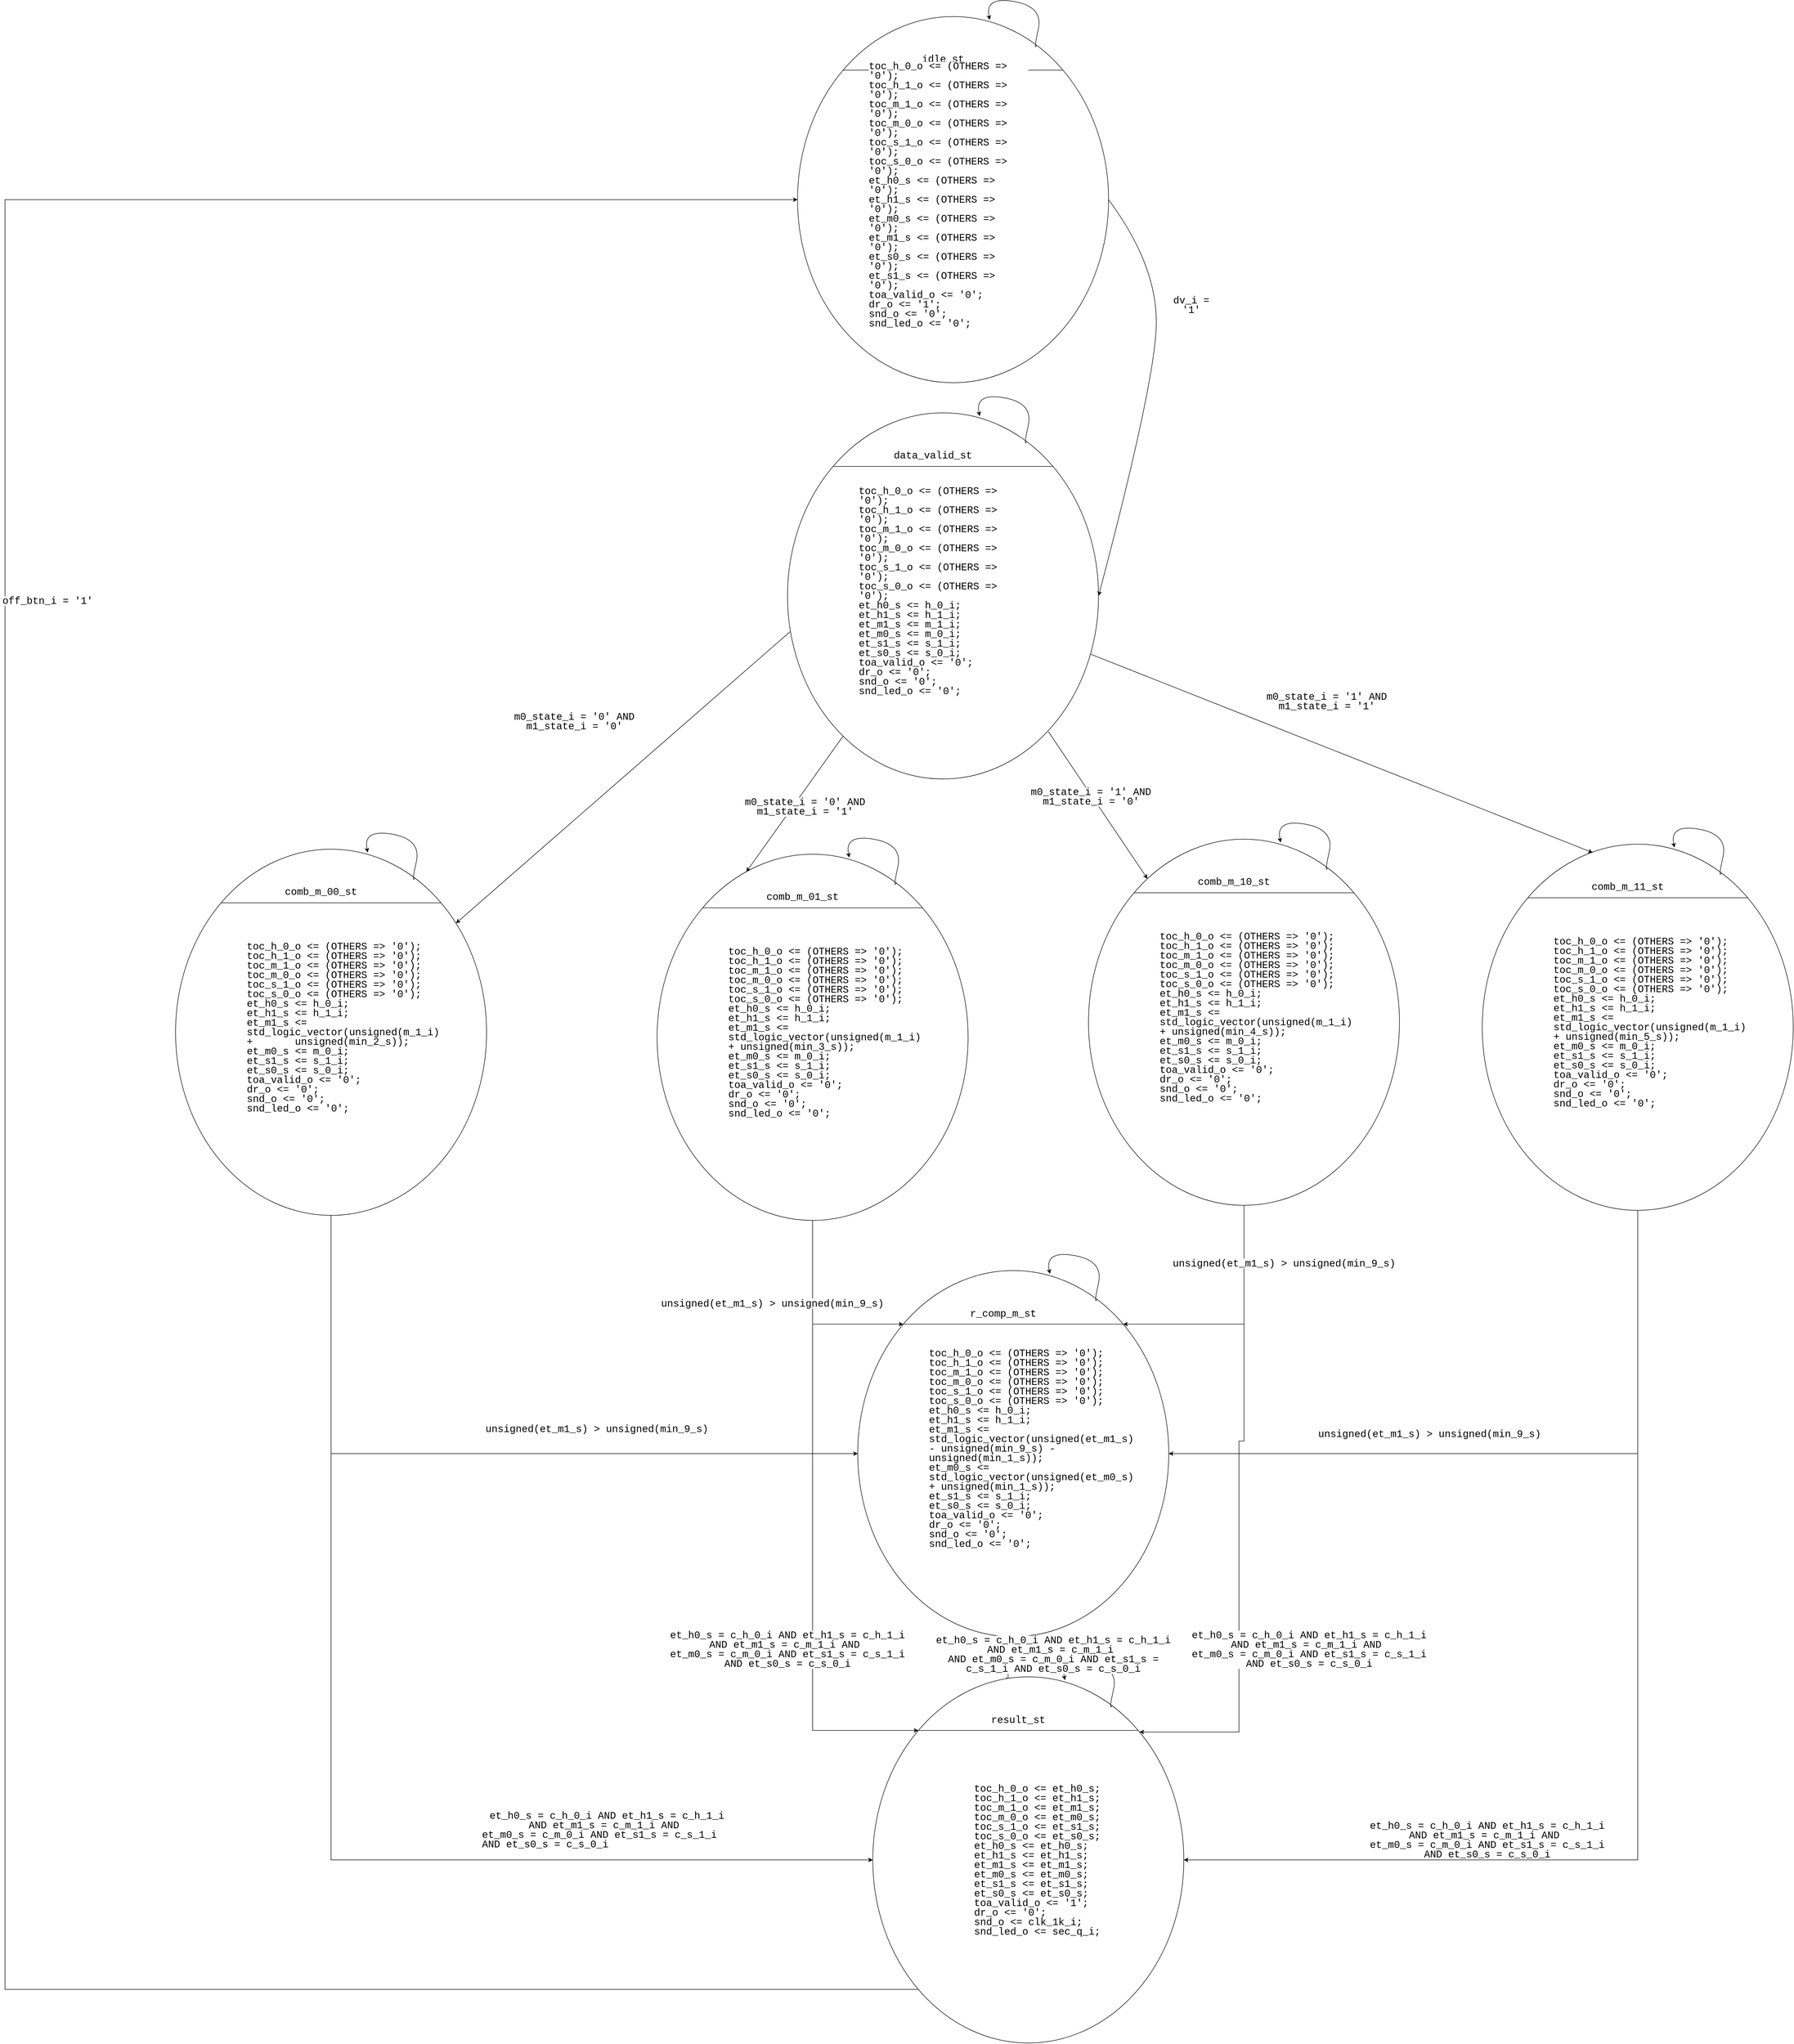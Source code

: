 <mxfile version="16.4.11" type="device"><diagram id="OxE7tNOmxaZu_8fVBJ4s" name="Page-1"><mxGraphModel dx="5788" dy="2035" grid="1" gridSize="10" guides="1" tooltips="1" connect="1" arrows="1" fold="1" page="1" pageScale="1" pageWidth="850" pageHeight="1100" math="0" shadow="0"><root><mxCell id="0"/><mxCell id="1" parent="0"/><mxCell id="ggDyamYlr2YiiVWFMGBj-1" value="" style="ellipse;whiteSpace=wrap;html=1;fontSize=20;" vertex="1" parent="1"><mxGeometry x="140" y="90" width="620" height="730" as="geometry"/></mxCell><mxCell id="ggDyamYlr2YiiVWFMGBj-2" value="" style="endArrow=none;html=1;rounded=0;entryX=1;entryY=0;entryDx=0;entryDy=0;exitX=0;exitY=0;exitDx=0;exitDy=0;fontSize=20;" edge="1" parent="1" source="ggDyamYlr2YiiVWFMGBj-1" target="ggDyamYlr2YiiVWFMGBj-1"><mxGeometry width="50" height="50" relative="1" as="geometry"><mxPoint x="370" y="170" as="sourcePoint"/><mxPoint x="230" y="160" as="targetPoint"/></mxGeometry></mxCell><mxCell id="ggDyamYlr2YiiVWFMGBj-3" value="&lt;div style=&quot;font-family: consolas, &amp;quot;courier new&amp;quot;, monospace; line-height: 19px; font-size: 20px;&quot;&gt;&lt;font style=&quot;font-size: 20px;&quot;&gt;idle_st&lt;/font&gt;&lt;/div&gt;" style="text;html=1;strokeColor=none;fillColor=none;align=center;verticalAlign=middle;whiteSpace=wrap;rounded=0;labelBackgroundColor=#FFFFFF;fontColor=#000000;fontSize=20;" vertex="1" parent="1"><mxGeometry x="400" y="160" width="60" height="30" as="geometry"/></mxCell><mxCell id="ggDyamYlr2YiiVWFMGBj-4" value="" style="curved=1;endArrow=classic;html=1;rounded=0;entryX=0.618;entryY=0.009;entryDx=0;entryDy=0;entryPerimeter=0;fontSize=20;" edge="1" parent="1" source="ggDyamYlr2YiiVWFMGBj-1" target="ggDyamYlr2YiiVWFMGBj-1"><mxGeometry width="50" height="50" relative="1" as="geometry"><mxPoint x="330" y="120" as="sourcePoint"/><mxPoint x="330" y="70" as="targetPoint"/><Array as="points"><mxPoint x="610" y="160"/><mxPoint x="630" y="70"/><mxPoint x="513" y="50"/></Array></mxGeometry></mxCell><mxCell id="ggDyamYlr2YiiVWFMGBj-6" value="&lt;div style=&quot;font-family: consolas, &amp;quot;courier new&amp;quot;, monospace; line-height: 19px; font-size: 20px;&quot;&gt;&lt;div style=&quot;line-height: 19px; font-size: 20px;&quot;&gt;toc_h_0_o &amp;lt;= (OTHERS =&amp;gt; '0');&lt;/div&gt;&lt;div style=&quot;line-height: 19px; font-size: 20px;&quot;&gt;toc_h_1_o &amp;lt;= (OTHERS =&amp;gt; '0');&lt;/div&gt;&lt;div style=&quot;line-height: 19px; font-size: 20px;&quot;&gt;toc_m_1_o &amp;lt;= (OTHERS =&amp;gt; '0');&lt;/div&gt;&lt;div style=&quot;line-height: 19px; font-size: 20px;&quot;&gt;toc_m_0_o &amp;lt;= (OTHERS =&amp;gt; '0');&lt;/div&gt;&lt;div style=&quot;line-height: 19px; font-size: 20px;&quot;&gt;toc_s_1_o &amp;lt;= (OTHERS =&amp;gt; '0');&lt;/div&gt;&lt;div style=&quot;line-height: 19px; font-size: 20px;&quot;&gt;toc_s_0_o &amp;lt;= (OTHERS =&amp;gt; '0');&lt;/div&gt;&lt;div style=&quot;line-height: 19px; font-size: 20px;&quot;&gt;et_h0_s &amp;lt;= (OTHERS =&amp;gt; '0');&lt;/div&gt;&lt;div style=&quot;line-height: 19px; font-size: 20px;&quot;&gt;et_h1_s &amp;lt;= (OTHERS =&amp;gt; '0');&lt;/div&gt;&lt;div style=&quot;line-height: 19px; font-size: 20px;&quot;&gt;et_m0_s &amp;lt;= (OTHERS =&amp;gt; '0');&lt;/div&gt;&lt;div style=&quot;line-height: 19px; font-size: 20px;&quot;&gt;et_m1_s &amp;lt;= (OTHERS =&amp;gt; '0');&lt;/div&gt;&lt;div style=&quot;line-height: 19px; font-size: 20px;&quot;&gt;et_s0_s &amp;lt;= (OTHERS =&amp;gt; '0');&lt;/div&gt;&lt;div style=&quot;line-height: 19px; font-size: 20px;&quot;&gt;et_s1_s &amp;lt;= (OTHERS =&amp;gt; '0');&lt;/div&gt;&lt;div style=&quot;line-height: 19px; font-size: 20px;&quot;&gt;toa_valid_o &amp;lt;= '0';&lt;/div&gt;&lt;div style=&quot;line-height: 19px; font-size: 20px;&quot;&gt;dr_o &amp;lt;= '1';&lt;/div&gt;&lt;div style=&quot;line-height: 19px; font-size: 20px;&quot;&gt;snd_o &amp;lt;= '0';&lt;/div&gt;&lt;div style=&quot;line-height: 19px; font-size: 20px;&quot;&gt;snd_led_o &amp;lt;= '0';&lt;/div&gt;&lt;/div&gt;" style="text;html=1;strokeColor=none;fillColor=none;align=left;verticalAlign=middle;whiteSpace=wrap;rounded=0;labelBackgroundColor=#FFFFFF;fontColor=#000000;fontSize=20;" vertex="1" parent="1"><mxGeometry x="280" y="220" width="320" height="450" as="geometry"/></mxCell><mxCell id="ggDyamYlr2YiiVWFMGBj-7" value="" style="ellipse;whiteSpace=wrap;html=1;fontSize=20;" vertex="1" parent="1"><mxGeometry x="120" y="880" width="620" height="730" as="geometry"/></mxCell><mxCell id="ggDyamYlr2YiiVWFMGBj-8" value="" style="endArrow=none;html=1;rounded=0;entryX=1;entryY=0;entryDx=0;entryDy=0;exitX=0;exitY=0;exitDx=0;exitDy=0;fontSize=20;" edge="1" parent="1" source="ggDyamYlr2YiiVWFMGBj-7" target="ggDyamYlr2YiiVWFMGBj-7"><mxGeometry width="50" height="50" relative="1" as="geometry"><mxPoint x="350" y="960" as="sourcePoint"/><mxPoint x="210" y="950" as="targetPoint"/></mxGeometry></mxCell><mxCell id="ggDyamYlr2YiiVWFMGBj-9" value="&lt;div style=&quot;font-family: consolas, &amp;quot;courier new&amp;quot;, monospace; line-height: 19px; font-size: 20px;&quot;&gt;&lt;font style=&quot;font-size: 20px;&quot;&gt;data_valid_st&lt;/font&gt;&lt;/div&gt;" style="text;html=1;strokeColor=none;fillColor=none;align=center;verticalAlign=middle;whiteSpace=wrap;rounded=0;labelBackgroundColor=#FFFFFF;fontColor=#000000;fontSize=20;" vertex="1" parent="1"><mxGeometry x="380" y="950" width="60" height="30" as="geometry"/></mxCell><mxCell id="ggDyamYlr2YiiVWFMGBj-10" value="" style="curved=1;endArrow=classic;html=1;rounded=0;entryX=0.618;entryY=0.009;entryDx=0;entryDy=0;entryPerimeter=0;fontSize=20;" edge="1" parent="1" source="ggDyamYlr2YiiVWFMGBj-7" target="ggDyamYlr2YiiVWFMGBj-7"><mxGeometry width="50" height="50" relative="1" as="geometry"><mxPoint x="310" y="910" as="sourcePoint"/><mxPoint x="310" y="860" as="targetPoint"/><Array as="points"><mxPoint x="590" y="950"/><mxPoint x="610" y="860"/><mxPoint x="493" y="840"/></Array></mxGeometry></mxCell><mxCell id="ggDyamYlr2YiiVWFMGBj-11" value="&lt;div style=&quot;font-family: consolas, &amp;quot;courier new&amp;quot;, monospace; line-height: 19px; font-size: 20px;&quot;&gt;&lt;div style=&quot;line-height: 19px; font-size: 20px;&quot;&gt;&lt;div style=&quot;line-height: 19px; font-size: 20px;&quot;&gt;toc_h_0_o &amp;lt;= (OTHERS =&amp;gt; '0');&lt;/div&gt;&lt;div style=&quot;line-height: 19px; font-size: 20px;&quot;&gt;toc_h_1_o &amp;lt;= (OTHERS =&amp;gt; '0');&lt;/div&gt;&lt;div style=&quot;line-height: 19px; font-size: 20px;&quot;&gt;toc_m_1_o &amp;lt;= (OTHERS =&amp;gt; '0');&lt;/div&gt;&lt;div style=&quot;line-height: 19px; font-size: 20px;&quot;&gt;toc_m_0_o &amp;lt;= (OTHERS =&amp;gt; '0');&lt;/div&gt;&lt;div style=&quot;line-height: 19px; font-size: 20px;&quot;&gt;toc_s_1_o &amp;lt;= (OTHERS =&amp;gt; '0');&lt;/div&gt;&lt;div style=&quot;line-height: 19px; font-size: 20px;&quot;&gt;toc_s_0_o &amp;lt;= (OTHERS =&amp;gt; '0');&lt;/div&gt;&lt;div style=&quot;line-height: 19px; font-size: 20px;&quot;&gt;et_h0_s &amp;lt;= h_0_i;&lt;/div&gt;&lt;div style=&quot;line-height: 19px; font-size: 20px;&quot;&gt;et_h1_s &amp;lt;= h_1_i;&lt;/div&gt;&lt;div style=&quot;line-height: 19px; font-size: 20px;&quot;&gt;et_m1_s &amp;lt;= m_1_i;&lt;/div&gt;&lt;div style=&quot;line-height: 19px; font-size: 20px;&quot;&gt;et_m0_s &amp;lt;= m_0_i;&lt;/div&gt;&lt;div style=&quot;line-height: 19px; font-size: 20px;&quot;&gt;et_s1_s &amp;lt;= s_1_i;&lt;/div&gt;&lt;div style=&quot;line-height: 19px; font-size: 20px;&quot;&gt;et_s0_s &amp;lt;= s_0_i;&lt;/div&gt;&lt;div style=&quot;line-height: 19px; font-size: 20px;&quot;&gt;toa_valid_o &amp;lt;= '0';&lt;/div&gt;&lt;div style=&quot;line-height: 19px; font-size: 20px;&quot;&gt;dr_o &amp;lt;= '0';&lt;/div&gt;&lt;div style=&quot;line-height: 19px; font-size: 20px;&quot;&gt;snd_o &amp;lt;= '0';&lt;/div&gt;&lt;div style=&quot;line-height: 19px; font-size: 20px;&quot;&gt;snd_led_o &amp;lt;= '0';&lt;/div&gt;&lt;/div&gt;&lt;/div&gt;" style="text;html=1;strokeColor=none;fillColor=none;align=left;verticalAlign=middle;whiteSpace=wrap;rounded=0;labelBackgroundColor=#FFFFFF;fontColor=#000000;fontSize=20;" vertex="1" parent="1"><mxGeometry x="260" y="1030" width="330" height="410" as="geometry"/></mxCell><mxCell id="ggDyamYlr2YiiVWFMGBj-65" style="edgeStyle=orthogonalEdgeStyle;rounded=0;orthogonalLoop=1;jettySize=auto;html=1;exitX=0.5;exitY=1;exitDx=0;exitDy=0;entryX=0;entryY=0.5;entryDx=0;entryDy=0;fontSize=20;" edge="1" parent="1" source="ggDyamYlr2YiiVWFMGBj-21" target="ggDyamYlr2YiiVWFMGBj-41"><mxGeometry relative="1" as="geometry"/></mxCell><mxCell id="ggDyamYlr2YiiVWFMGBj-66" style="edgeStyle=orthogonalEdgeStyle;rounded=0;orthogonalLoop=1;jettySize=auto;html=1;exitX=0.5;exitY=1;exitDx=0;exitDy=0;entryX=0;entryY=0.5;entryDx=0;entryDy=0;fontSize=20;" edge="1" parent="1" source="ggDyamYlr2YiiVWFMGBj-21" target="ggDyamYlr2YiiVWFMGBj-46"><mxGeometry relative="1" as="geometry"/></mxCell><mxCell id="ggDyamYlr2YiiVWFMGBj-21" value="" style="ellipse;whiteSpace=wrap;html=1;fontSize=20;" vertex="1" parent="1"><mxGeometry x="-1100" y="1750" width="620" height="730" as="geometry"/></mxCell><mxCell id="ggDyamYlr2YiiVWFMGBj-22" value="" style="endArrow=none;html=1;rounded=0;entryX=1;entryY=0;entryDx=0;entryDy=0;exitX=0;exitY=0;exitDx=0;exitDy=0;fontSize=20;" edge="1" parent="1" source="ggDyamYlr2YiiVWFMGBj-21" target="ggDyamYlr2YiiVWFMGBj-21"><mxGeometry width="50" height="50" relative="1" as="geometry"><mxPoint x="-870" y="1830" as="sourcePoint"/><mxPoint x="-1010" y="1820" as="targetPoint"/></mxGeometry></mxCell><mxCell id="ggDyamYlr2YiiVWFMGBj-23" value="&lt;div style=&quot;font-family: consolas, &amp;quot;courier new&amp;quot;, monospace; line-height: 19px; font-size: 20px;&quot;&gt;&lt;font style=&quot;font-size: 20px;&quot;&gt;comb_m_00_st&lt;/font&gt;&lt;/div&gt;" style="text;html=1;strokeColor=none;fillColor=none;align=center;verticalAlign=middle;whiteSpace=wrap;rounded=0;labelBackgroundColor=#FFFFFF;fontColor=#000000;fontSize=20;" vertex="1" parent="1"><mxGeometry x="-840" y="1820" width="60" height="30" as="geometry"/></mxCell><mxCell id="ggDyamYlr2YiiVWFMGBj-24" value="" style="curved=1;endArrow=classic;html=1;rounded=0;entryX=0.618;entryY=0.009;entryDx=0;entryDy=0;entryPerimeter=0;fontSize=20;" edge="1" parent="1" source="ggDyamYlr2YiiVWFMGBj-21" target="ggDyamYlr2YiiVWFMGBj-21"><mxGeometry width="50" height="50" relative="1" as="geometry"><mxPoint x="-910" y="1780" as="sourcePoint"/><mxPoint x="-910" y="1730" as="targetPoint"/><Array as="points"><mxPoint x="-630" y="1820"/><mxPoint x="-610" y="1730"/><mxPoint x="-727" y="1710"/></Array></mxGeometry></mxCell><mxCell id="ggDyamYlr2YiiVWFMGBj-25" value="&lt;div style=&quot;font-family: consolas, &amp;quot;courier new&amp;quot;, monospace; line-height: 19px; font-size: 20px;&quot;&gt;&lt;div style=&quot;line-height: 19px; font-size: 20px;&quot;&gt;&lt;div style=&quot;line-height: 19px; font-size: 20px;&quot;&gt;&lt;div style=&quot;line-height: 19px; font-size: 20px;&quot;&gt;toc_h_0_o &amp;lt;= (OTHERS =&amp;gt; '0');&lt;/div&gt;&lt;div style=&quot;line-height: 19px; font-size: 20px;&quot;&gt;toc_h_1_o &amp;lt;= (OTHERS =&amp;gt; '0');&lt;/div&gt;&lt;div style=&quot;line-height: 19px; font-size: 20px;&quot;&gt;toc_m_1_o &amp;lt;= (OTHERS =&amp;gt; '0');&lt;/div&gt;&lt;div style=&quot;line-height: 19px; font-size: 20px;&quot;&gt;toc_m_0_o &amp;lt;= (OTHERS =&amp;gt; '0');&lt;/div&gt;&lt;div style=&quot;line-height: 19px; font-size: 20px;&quot;&gt;toc_s_1_o &amp;lt;= (OTHERS =&amp;gt; '0');&lt;/div&gt;&lt;div style=&quot;line-height: 19px; font-size: 20px;&quot;&gt;toc_s_0_o &amp;lt;= (OTHERS =&amp;gt; '0');&lt;/div&gt;&lt;div style=&quot;line-height: 19px; font-size: 20px;&quot;&gt;et_h0_s &amp;lt;= h_0_i;&lt;/div&gt;&lt;div style=&quot;line-height: 19px; font-size: 20px;&quot;&gt;et_h1_s &amp;lt;= h_1_i;&lt;/div&gt;&lt;div style=&quot;line-height: 19px; font-size: 20px;&quot;&gt;et_m1_s &amp;lt;= std_logic_vector(unsigned(m_1_i) + &lt;span style=&quot;white-space: pre; font-size: 20px;&quot;&gt;&#9;&lt;/span&gt;unsigned(min_2_s));&lt;/div&gt;&lt;div style=&quot;line-height: 19px; font-size: 20px;&quot;&gt;et_m0_s &amp;lt;= m_0_i;&lt;/div&gt;&lt;div style=&quot;line-height: 19px; font-size: 20px;&quot;&gt;et_s1_s &amp;lt;= s_1_i;&lt;/div&gt;&lt;div style=&quot;line-height: 19px; font-size: 20px;&quot;&gt;et_s0_s &amp;lt;= s_0_i;&lt;/div&gt;&lt;div style=&quot;line-height: 19px; font-size: 20px;&quot;&gt;toa_valid_o &amp;lt;= '0';&lt;/div&gt;&lt;div style=&quot;line-height: 19px; font-size: 20px;&quot;&gt;dr_o &amp;lt;= '0';&lt;/div&gt;&lt;div style=&quot;line-height: 19px; font-size: 20px;&quot;&gt;snd_o &amp;lt;= '0';&lt;/div&gt;&lt;div style=&quot;line-height: 19px; font-size: 20px;&quot;&gt;snd_led_o &amp;lt;= '0';&lt;/div&gt;&lt;/div&gt;&lt;/div&gt;&lt;/div&gt;" style="text;html=1;strokeColor=none;fillColor=none;align=left;verticalAlign=middle;whiteSpace=wrap;rounded=0;labelBackgroundColor=#FFFFFF;fontColor=#000000;fontSize=20;" vertex="1" parent="1"><mxGeometry x="-960" y="1900" width="400" height="410" as="geometry"/></mxCell><mxCell id="ggDyamYlr2YiiVWFMGBj-62" style="edgeStyle=orthogonalEdgeStyle;rounded=0;orthogonalLoop=1;jettySize=auto;html=1;exitX=0.5;exitY=1;exitDx=0;exitDy=0;entryX=0;entryY=0;entryDx=0;entryDy=0;fontSize=20;" edge="1" parent="1" source="ggDyamYlr2YiiVWFMGBj-26" target="ggDyamYlr2YiiVWFMGBj-41"><mxGeometry relative="1" as="geometry"><Array as="points"><mxPoint x="170" y="2697"/></Array></mxGeometry></mxCell><mxCell id="ggDyamYlr2YiiVWFMGBj-67" style="edgeStyle=orthogonalEdgeStyle;rounded=0;orthogonalLoop=1;jettySize=auto;html=1;exitX=0.5;exitY=1;exitDx=0;exitDy=0;entryX=0;entryY=0;entryDx=0;entryDy=0;fontSize=20;" edge="1" parent="1" source="ggDyamYlr2YiiVWFMGBj-26" target="ggDyamYlr2YiiVWFMGBj-46"><mxGeometry relative="1" as="geometry"><Array as="points"><mxPoint x="170" y="3507"/></Array></mxGeometry></mxCell><mxCell id="ggDyamYlr2YiiVWFMGBj-26" value="" style="ellipse;whiteSpace=wrap;html=1;fontSize=20;" vertex="1" parent="1"><mxGeometry x="-140" y="1760" width="620" height="730" as="geometry"/></mxCell><mxCell id="ggDyamYlr2YiiVWFMGBj-27" value="" style="endArrow=none;html=1;rounded=0;entryX=1;entryY=0;entryDx=0;entryDy=0;exitX=0;exitY=0;exitDx=0;exitDy=0;fontSize=20;" edge="1" parent="1" source="ggDyamYlr2YiiVWFMGBj-26" target="ggDyamYlr2YiiVWFMGBj-26"><mxGeometry width="50" height="50" relative="1" as="geometry"><mxPoint x="90" y="1840" as="sourcePoint"/><mxPoint x="-50" y="1830" as="targetPoint"/></mxGeometry></mxCell><mxCell id="ggDyamYlr2YiiVWFMGBj-28" value="&lt;div style=&quot;font-family: consolas, &amp;quot;courier new&amp;quot;, monospace; line-height: 19px; font-size: 20px;&quot;&gt;&lt;span style=&quot;font-size: 20px;&quot;&gt;comb_m_01_st&lt;/span&gt;&lt;br style=&quot;font-size: 20px;&quot;&gt;&lt;/div&gt;" style="text;html=1;strokeColor=none;fillColor=none;align=center;verticalAlign=middle;whiteSpace=wrap;rounded=0;labelBackgroundColor=#FFFFFF;fontColor=#000000;fontSize=20;" vertex="1" parent="1"><mxGeometry x="120" y="1830" width="60" height="30" as="geometry"/></mxCell><mxCell id="ggDyamYlr2YiiVWFMGBj-29" value="" style="curved=1;endArrow=classic;html=1;rounded=0;entryX=0.618;entryY=0.009;entryDx=0;entryDy=0;entryPerimeter=0;fontSize=20;" edge="1" parent="1" source="ggDyamYlr2YiiVWFMGBj-26" target="ggDyamYlr2YiiVWFMGBj-26"><mxGeometry width="50" height="50" relative="1" as="geometry"><mxPoint x="50" y="1790" as="sourcePoint"/><mxPoint x="50" y="1740" as="targetPoint"/><Array as="points"><mxPoint x="330" y="1830"/><mxPoint x="350" y="1740"/><mxPoint x="233" y="1720"/></Array></mxGeometry></mxCell><mxCell id="ggDyamYlr2YiiVWFMGBj-30" value="&lt;div style=&quot;font-family: consolas, &amp;quot;courier new&amp;quot;, monospace; line-height: 19px; font-size: 20px;&quot;&gt;&lt;div style=&quot;line-height: 19px; font-size: 20px;&quot;&gt;&lt;div style=&quot;line-height: 19px; font-size: 20px;&quot;&gt;&lt;div style=&quot;line-height: 19px; font-size: 20px;&quot;&gt;toc_h_0_o &amp;lt;= (OTHERS =&amp;gt; '0');&lt;/div&gt;&lt;div style=&quot;line-height: 19px; font-size: 20px;&quot;&gt;toc_h_1_o &amp;lt;= (OTHERS =&amp;gt; '0');&lt;/div&gt;&lt;div style=&quot;line-height: 19px; font-size: 20px;&quot;&gt;toc_m_1_o &amp;lt;= (OTHERS =&amp;gt; '0');&lt;/div&gt;&lt;div style=&quot;line-height: 19px; font-size: 20px;&quot;&gt;toc_m_0_o &amp;lt;= (OTHERS =&amp;gt; '0');&lt;/div&gt;&lt;div style=&quot;line-height: 19px; font-size: 20px;&quot;&gt;toc_s_1_o &amp;lt;= (OTHERS =&amp;gt; '0');&lt;/div&gt;&lt;div style=&quot;line-height: 19px; font-size: 20px;&quot;&gt;toc_s_0_o &amp;lt;= (OTHERS =&amp;gt; '0');&lt;/div&gt;&lt;div style=&quot;line-height: 19px; font-size: 20px;&quot;&gt;et_h0_s &amp;lt;= h_0_i;&lt;/div&gt;&lt;div style=&quot;line-height: 19px; font-size: 20px;&quot;&gt;et_h1_s &amp;lt;= h_1_i;&lt;/div&gt;&lt;div style=&quot;line-height: 19px; font-size: 20px;&quot;&gt;et_m1_s &amp;lt;= std_logic_vector(unsigned(m_1_i) + unsigned(min_3_s));&lt;/div&gt;&lt;div style=&quot;line-height: 19px; font-size: 20px;&quot;&gt;et_m0_s &amp;lt;= m_0_i;&lt;/div&gt;&lt;div style=&quot;line-height: 19px; font-size: 20px;&quot;&gt;et_s1_s &amp;lt;= s_1_i;&lt;/div&gt;&lt;div style=&quot;line-height: 19px; font-size: 20px;&quot;&gt;et_s0_s &amp;lt;= s_0_i;&lt;/div&gt;&lt;div style=&quot;line-height: 19px; font-size: 20px;&quot;&gt;toa_valid_o &amp;lt;= '0';&lt;/div&gt;&lt;div style=&quot;line-height: 19px; font-size: 20px;&quot;&gt;dr_o &amp;lt;= '0';&lt;/div&gt;&lt;div style=&quot;line-height: 19px; font-size: 20px;&quot;&gt;snd_o &amp;lt;= '0';&lt;/div&gt;&lt;div style=&quot;line-height: 19px; font-size: 20px;&quot;&gt;snd_led_o &amp;lt;= '0';&lt;/div&gt;&lt;/div&gt;&lt;/div&gt;&lt;/div&gt;" style="text;html=1;strokeColor=none;fillColor=none;align=left;verticalAlign=middle;whiteSpace=wrap;rounded=0;labelBackgroundColor=#FFFFFF;fontColor=#000000;fontSize=20;" vertex="1" parent="1"><mxGeometry y="1910" width="330" height="410" as="geometry"/></mxCell><mxCell id="ggDyamYlr2YiiVWFMGBj-63" style="edgeStyle=orthogonalEdgeStyle;rounded=0;orthogonalLoop=1;jettySize=auto;html=1;exitX=0.5;exitY=1;exitDx=0;exitDy=0;entryX=1;entryY=0;entryDx=0;entryDy=0;fontSize=20;" edge="1" parent="1" source="ggDyamYlr2YiiVWFMGBj-31" target="ggDyamYlr2YiiVWFMGBj-41"><mxGeometry relative="1" as="geometry"><Array as="points"><mxPoint x="1030" y="2697"/></Array></mxGeometry></mxCell><mxCell id="ggDyamYlr2YiiVWFMGBj-68" style="edgeStyle=orthogonalEdgeStyle;rounded=0;orthogonalLoop=1;jettySize=auto;html=1;exitX=0.5;exitY=1;exitDx=0;exitDy=0;fontSize=20;" edge="1" parent="1" source="ggDyamYlr2YiiVWFMGBj-31" target="ggDyamYlr2YiiVWFMGBj-46"><mxGeometry relative="1" as="geometry"><Array as="points"><mxPoint x="1030" y="2930"/><mxPoint x="1020" y="2930"/><mxPoint x="1020" y="3510"/></Array></mxGeometry></mxCell><mxCell id="ggDyamYlr2YiiVWFMGBj-31" value="" style="ellipse;whiteSpace=wrap;html=1;fontSize=20;" vertex="1" parent="1"><mxGeometry x="720" y="1730" width="620" height="730" as="geometry"/></mxCell><mxCell id="ggDyamYlr2YiiVWFMGBj-32" value="" style="endArrow=none;html=1;rounded=0;entryX=1;entryY=0;entryDx=0;entryDy=0;exitX=0;exitY=0;exitDx=0;exitDy=0;fontSize=20;" edge="1" parent="1" source="ggDyamYlr2YiiVWFMGBj-31" target="ggDyamYlr2YiiVWFMGBj-31"><mxGeometry width="50" height="50" relative="1" as="geometry"><mxPoint x="950" y="1810" as="sourcePoint"/><mxPoint x="810" y="1800" as="targetPoint"/></mxGeometry></mxCell><mxCell id="ggDyamYlr2YiiVWFMGBj-33" value="&lt;div style=&quot;font-family: consolas, &amp;quot;courier new&amp;quot;, monospace; line-height: 19px; font-size: 20px;&quot;&gt;&lt;span style=&quot;font-size: 20px;&quot;&gt;comb_m_10_st&lt;/span&gt;&lt;br style=&quot;font-size: 20px;&quot;&gt;&lt;/div&gt;" style="text;html=1;strokeColor=none;fillColor=none;align=center;verticalAlign=middle;whiteSpace=wrap;rounded=0;labelBackgroundColor=#FFFFFF;fontColor=#000000;fontSize=20;" vertex="1" parent="1"><mxGeometry x="980" y="1800" width="60" height="30" as="geometry"/></mxCell><mxCell id="ggDyamYlr2YiiVWFMGBj-34" value="" style="curved=1;endArrow=classic;html=1;rounded=0;entryX=0.618;entryY=0.009;entryDx=0;entryDy=0;entryPerimeter=0;fontSize=20;" edge="1" parent="1" source="ggDyamYlr2YiiVWFMGBj-31" target="ggDyamYlr2YiiVWFMGBj-31"><mxGeometry width="50" height="50" relative="1" as="geometry"><mxPoint x="910" y="1760" as="sourcePoint"/><mxPoint x="910" y="1710" as="targetPoint"/><Array as="points"><mxPoint x="1190" y="1800"/><mxPoint x="1210" y="1710"/><mxPoint x="1093" y="1690"/></Array></mxGeometry></mxCell><mxCell id="ggDyamYlr2YiiVWFMGBj-35" value="&lt;div style=&quot;font-family: consolas, &amp;quot;courier new&amp;quot;, monospace; line-height: 19px; font-size: 20px;&quot;&gt;&lt;div style=&quot;line-height: 19px; font-size: 20px;&quot;&gt;&lt;div style=&quot;line-height: 19px; font-size: 20px;&quot;&gt;&lt;div style=&quot;line-height: 19px; font-size: 20px;&quot;&gt;toc_h_0_o &amp;lt;= (OTHERS =&amp;gt; '0');&lt;/div&gt;&lt;div style=&quot;line-height: 19px; font-size: 20px;&quot;&gt;toc_h_1_o &amp;lt;= (OTHERS =&amp;gt; '0');&lt;/div&gt;&lt;div style=&quot;line-height: 19px; font-size: 20px;&quot;&gt;toc_m_1_o &amp;lt;= (OTHERS =&amp;gt; '0');&lt;/div&gt;&lt;div style=&quot;line-height: 19px; font-size: 20px;&quot;&gt;toc_m_0_o &amp;lt;= (OTHERS =&amp;gt; '0');&lt;/div&gt;&lt;div style=&quot;line-height: 19px; font-size: 20px;&quot;&gt;toc_s_1_o &amp;lt;= (OTHERS =&amp;gt; '0');&lt;/div&gt;&lt;div style=&quot;line-height: 19px; font-size: 20px;&quot;&gt;toc_s_0_o &amp;lt;= (OTHERS =&amp;gt; '0');&lt;/div&gt;&lt;div style=&quot;line-height: 19px; font-size: 20px;&quot;&gt;et_h0_s &amp;lt;= h_0_i;&lt;/div&gt;&lt;div style=&quot;line-height: 19px; font-size: 20px;&quot;&gt;et_h1_s &amp;lt;= h_1_i;&lt;/div&gt;&lt;div style=&quot;line-height: 19px; font-size: 20px;&quot;&gt;et_m1_s &amp;lt;= std_logic_vector(unsigned(m_1_i) + unsigned(min_4_s));&lt;/div&gt;&lt;div style=&quot;line-height: 19px; font-size: 20px;&quot;&gt;et_m0_s &amp;lt;= m_0_i;&lt;/div&gt;&lt;div style=&quot;line-height: 19px; font-size: 20px;&quot;&gt;et_s1_s &amp;lt;= s_1_i;&lt;/div&gt;&lt;div style=&quot;line-height: 19px; font-size: 20px;&quot;&gt;et_s0_s &amp;lt;= s_0_i;&lt;/div&gt;&lt;div style=&quot;line-height: 19px; font-size: 20px;&quot;&gt;toa_valid_o &amp;lt;= '0';&lt;/div&gt;&lt;div style=&quot;line-height: 19px; font-size: 20px;&quot;&gt;dr_o &amp;lt;= '0';&lt;/div&gt;&lt;div style=&quot;line-height: 19px; font-size: 20px;&quot;&gt;snd_o &amp;lt;= '0';&lt;/div&gt;&lt;div style=&quot;line-height: 19px; font-size: 20px;&quot;&gt;snd_led_o &amp;lt;= '0';&lt;/div&gt;&lt;/div&gt;&lt;/div&gt;&lt;/div&gt;" style="text;html=1;strokeColor=none;fillColor=none;align=left;verticalAlign=middle;whiteSpace=wrap;rounded=0;labelBackgroundColor=#FFFFFF;fontColor=#000000;fontSize=20;" vertex="1" parent="1"><mxGeometry x="860" y="1880" width="330" height="410" as="geometry"/></mxCell><mxCell id="ggDyamYlr2YiiVWFMGBj-64" style="edgeStyle=orthogonalEdgeStyle;rounded=0;orthogonalLoop=1;jettySize=auto;html=1;exitX=0.5;exitY=1;exitDx=0;exitDy=0;entryX=1;entryY=0.5;entryDx=0;entryDy=0;fontSize=20;" edge="1" parent="1" source="ggDyamYlr2YiiVWFMGBj-36" target="ggDyamYlr2YiiVWFMGBj-41"><mxGeometry relative="1" as="geometry"/></mxCell><mxCell id="ggDyamYlr2YiiVWFMGBj-69" style="edgeStyle=orthogonalEdgeStyle;rounded=0;orthogonalLoop=1;jettySize=auto;html=1;exitX=0.5;exitY=1;exitDx=0;exitDy=0;entryX=1;entryY=0.5;entryDx=0;entryDy=0;fontSize=20;" edge="1" parent="1" source="ggDyamYlr2YiiVWFMGBj-36" target="ggDyamYlr2YiiVWFMGBj-46"><mxGeometry relative="1" as="geometry"/></mxCell><mxCell id="ggDyamYlr2YiiVWFMGBj-36" value="" style="ellipse;whiteSpace=wrap;html=1;fontSize=20;" vertex="1" parent="1"><mxGeometry x="1505" y="1740" width="620" height="730" as="geometry"/></mxCell><mxCell id="ggDyamYlr2YiiVWFMGBj-37" value="" style="endArrow=none;html=1;rounded=0;entryX=1;entryY=0;entryDx=0;entryDy=0;exitX=0;exitY=0;exitDx=0;exitDy=0;fontSize=20;" edge="1" parent="1" source="ggDyamYlr2YiiVWFMGBj-36" target="ggDyamYlr2YiiVWFMGBj-36"><mxGeometry width="50" height="50" relative="1" as="geometry"><mxPoint x="1735" y="1820" as="sourcePoint"/><mxPoint x="1595" y="1810" as="targetPoint"/></mxGeometry></mxCell><mxCell id="ggDyamYlr2YiiVWFMGBj-38" value="&lt;div style=&quot;font-family: consolas, &amp;quot;courier new&amp;quot;, monospace; line-height: 19px; font-size: 20px;&quot;&gt;&lt;span style=&quot;font-size: 20px;&quot;&gt;comb_m_11_st&lt;/span&gt;&lt;br style=&quot;font-size: 20px;&quot;&gt;&lt;/div&gt;" style="text;html=1;strokeColor=none;fillColor=none;align=center;verticalAlign=middle;whiteSpace=wrap;rounded=0;labelBackgroundColor=#FFFFFF;fontColor=#000000;fontSize=20;" vertex="1" parent="1"><mxGeometry x="1765" y="1810" width="60" height="30" as="geometry"/></mxCell><mxCell id="ggDyamYlr2YiiVWFMGBj-39" value="" style="curved=1;endArrow=classic;html=1;rounded=0;entryX=0.618;entryY=0.009;entryDx=0;entryDy=0;entryPerimeter=0;fontSize=20;" edge="1" parent="1" source="ggDyamYlr2YiiVWFMGBj-36" target="ggDyamYlr2YiiVWFMGBj-36"><mxGeometry width="50" height="50" relative="1" as="geometry"><mxPoint x="1695" y="1770" as="sourcePoint"/><mxPoint x="1695" y="1720" as="targetPoint"/><Array as="points"><mxPoint x="1975" y="1810"/><mxPoint x="1995" y="1720"/><mxPoint x="1878" y="1700"/></Array></mxGeometry></mxCell><mxCell id="ggDyamYlr2YiiVWFMGBj-40" value="&lt;div style=&quot;font-family: consolas, &amp;quot;courier new&amp;quot;, monospace; line-height: 19px; font-size: 20px;&quot;&gt;&lt;div style=&quot;line-height: 19px; font-size: 20px;&quot;&gt;&lt;div style=&quot;line-height: 19px; font-size: 20px;&quot;&gt;&lt;div style=&quot;line-height: 19px; font-size: 20px;&quot;&gt;toc_h_0_o &amp;lt;= (OTHERS =&amp;gt; '0');&lt;/div&gt;&lt;div style=&quot;line-height: 19px; font-size: 20px;&quot;&gt;toc_h_1_o &amp;lt;= (OTHERS =&amp;gt; '0');&lt;/div&gt;&lt;div style=&quot;line-height: 19px; font-size: 20px;&quot;&gt;toc_m_1_o &amp;lt;= (OTHERS =&amp;gt; '0');&lt;/div&gt;&lt;div style=&quot;line-height: 19px; font-size: 20px;&quot;&gt;toc_m_0_o &amp;lt;= (OTHERS =&amp;gt; '0');&lt;/div&gt;&lt;div style=&quot;line-height: 19px; font-size: 20px;&quot;&gt;toc_s_1_o &amp;lt;= (OTHERS =&amp;gt; '0');&lt;/div&gt;&lt;div style=&quot;line-height: 19px; font-size: 20px;&quot;&gt;toc_s_0_o &amp;lt;= (OTHERS =&amp;gt; '0');&lt;/div&gt;&lt;div style=&quot;line-height: 19px; font-size: 20px;&quot;&gt;et_h0_s &amp;lt;= h_0_i;&lt;/div&gt;&lt;div style=&quot;line-height: 19px; font-size: 20px;&quot;&gt;et_h1_s &amp;lt;= h_1_i;&lt;/div&gt;&lt;div style=&quot;line-height: 19px; font-size: 20px;&quot;&gt;et_m1_s &amp;lt;= std_logic_vector(unsigned(m_1_i) + unsigned(min_5_s));&lt;/div&gt;&lt;div style=&quot;line-height: 19px; font-size: 20px;&quot;&gt;et_m0_s &amp;lt;= m_0_i;&lt;/div&gt;&lt;div style=&quot;line-height: 19px; font-size: 20px;&quot;&gt;et_s1_s &amp;lt;= s_1_i;&lt;/div&gt;&lt;div style=&quot;line-height: 19px; font-size: 20px;&quot;&gt;et_s0_s &amp;lt;= s_0_i;&lt;/div&gt;&lt;div style=&quot;line-height: 19px; font-size: 20px;&quot;&gt;toa_valid_o &amp;lt;= '0';&lt;/div&gt;&lt;div style=&quot;line-height: 19px; font-size: 20px;&quot;&gt;dr_o &amp;lt;= '0';&lt;/div&gt;&lt;div style=&quot;line-height: 19px; font-size: 20px;&quot;&gt;snd_o &amp;lt;= '0';&lt;/div&gt;&lt;div style=&quot;line-height: 19px; font-size: 20px;&quot;&gt;snd_led_o &amp;lt;= '0';&lt;/div&gt;&lt;/div&gt;&lt;/div&gt;&lt;/div&gt;" style="text;html=1;strokeColor=none;fillColor=none;align=left;verticalAlign=middle;whiteSpace=wrap;rounded=0;labelBackgroundColor=#FFFFFF;fontColor=#000000;fontSize=20;" vertex="1" parent="1"><mxGeometry x="1645" y="1890" width="330" height="410" as="geometry"/></mxCell><mxCell id="ggDyamYlr2YiiVWFMGBj-70" style="edgeStyle=orthogonalEdgeStyle;rounded=0;orthogonalLoop=1;jettySize=auto;html=1;entryX=0.435;entryY=0.014;entryDx=0;entryDy=0;entryPerimeter=0;fontSize=20;" edge="1" parent="1" source="ggDyamYlr2YiiVWFMGBj-41" target="ggDyamYlr2YiiVWFMGBj-46"><mxGeometry relative="1" as="geometry"/></mxCell><mxCell id="ggDyamYlr2YiiVWFMGBj-41" value="" style="ellipse;whiteSpace=wrap;html=1;fontSize=20;" vertex="1" parent="1"><mxGeometry x="260" y="2590" width="620" height="730" as="geometry"/></mxCell><mxCell id="ggDyamYlr2YiiVWFMGBj-42" value="" style="endArrow=none;html=1;rounded=0;entryX=1;entryY=0;entryDx=0;entryDy=0;exitX=0;exitY=0;exitDx=0;exitDy=0;fontSize=20;" edge="1" parent="1" source="ggDyamYlr2YiiVWFMGBj-41" target="ggDyamYlr2YiiVWFMGBj-41"><mxGeometry width="50" height="50" relative="1" as="geometry"><mxPoint x="490" y="2670" as="sourcePoint"/><mxPoint x="350" y="2660" as="targetPoint"/></mxGeometry></mxCell><mxCell id="ggDyamYlr2YiiVWFMGBj-43" value="&lt;div style=&quot;line-height: 19px; font-size: 20px;&quot;&gt;&lt;font face=&quot;consolas, courier new, monospace&quot; style=&quot;font-size: 20px;&quot;&gt;&lt;span style=&quot;font-size: 20px;&quot;&gt;r_comp_m_st&lt;/span&gt;&lt;/font&gt;&lt;br style=&quot;font-size: 20px;&quot;&gt;&lt;/div&gt;" style="text;html=1;strokeColor=none;fillColor=none;align=center;verticalAlign=middle;whiteSpace=wrap;rounded=0;labelBackgroundColor=#FFFFFF;fontColor=#000000;fontSize=20;" vertex="1" parent="1"><mxGeometry x="520" y="2660" width="60" height="30" as="geometry"/></mxCell><mxCell id="ggDyamYlr2YiiVWFMGBj-44" value="" style="curved=1;endArrow=classic;html=1;rounded=0;entryX=0.618;entryY=0.009;entryDx=0;entryDy=0;entryPerimeter=0;fontSize=20;" edge="1" parent="1" source="ggDyamYlr2YiiVWFMGBj-41" target="ggDyamYlr2YiiVWFMGBj-41"><mxGeometry width="50" height="50" relative="1" as="geometry"><mxPoint x="450" y="2620" as="sourcePoint"/><mxPoint x="450" y="2570" as="targetPoint"/><Array as="points"><mxPoint x="730" y="2660"/><mxPoint x="750" y="2570"/><mxPoint x="633" y="2550"/></Array></mxGeometry></mxCell><mxCell id="ggDyamYlr2YiiVWFMGBj-45" value="&lt;div style=&quot;font-family: consolas, &amp;quot;courier new&amp;quot;, monospace; line-height: 19px; font-size: 20px;&quot;&gt;&lt;div style=&quot;line-height: 19px; font-size: 20px;&quot;&gt;&lt;div style=&quot;line-height: 19px; font-size: 20px;&quot;&gt;&lt;div style=&quot;line-height: 19px; font-size: 20px;&quot;&gt;&lt;div style=&quot;line-height: 19px; font-size: 20px;&quot;&gt;toc_h_0_o &amp;lt;= (OTHERS =&amp;gt; '0');&lt;/div&gt;&lt;div style=&quot;line-height: 19px; font-size: 20px;&quot;&gt;toc_h_1_o &amp;lt;= (OTHERS =&amp;gt; '0');&lt;/div&gt;&lt;div style=&quot;line-height: 19px; font-size: 20px;&quot;&gt;toc_m_1_o &amp;lt;= (OTHERS =&amp;gt; '0');&lt;/div&gt;&lt;div style=&quot;line-height: 19px; font-size: 20px;&quot;&gt;toc_m_0_o &amp;lt;= (OTHERS =&amp;gt; '0');&lt;/div&gt;&lt;div style=&quot;line-height: 19px; font-size: 20px;&quot;&gt;toc_s_1_o &amp;lt;= (OTHERS =&amp;gt; '0');&lt;/div&gt;&lt;div style=&quot;line-height: 19px; font-size: 20px;&quot;&gt;toc_s_0_o &amp;lt;= (OTHERS =&amp;gt; '0');&lt;/div&gt;&lt;div style=&quot;line-height: 19px; font-size: 20px;&quot;&gt;et_h0_s &amp;lt;= h_0_i;&lt;/div&gt;&lt;div style=&quot;line-height: 19px; font-size: 20px;&quot;&gt;et_h1_s &amp;lt;= h_1_i;&lt;/div&gt;&lt;div style=&quot;line-height: 19px; font-size: 20px;&quot;&gt;et_m1_s &amp;lt;= std_logic_vector(unsigned(et_m1_s) - unsigned(min_9_s) - unsigned(min_1_s));&lt;/div&gt;&lt;div style=&quot;line-height: 19px; font-size: 20px;&quot;&gt;et_m0_s &amp;lt;= std_logic_vector(unsigned(et_m0_s) + unsigned(min_1_s));&lt;/div&gt;&lt;div style=&quot;line-height: 19px; font-size: 20px;&quot;&gt;et_s1_s &amp;lt;= s_1_i;&lt;/div&gt;&lt;div style=&quot;line-height: 19px; font-size: 20px;&quot;&gt;et_s0_s &amp;lt;= s_0_i;&lt;/div&gt;&lt;div style=&quot;line-height: 19px; font-size: 20px;&quot;&gt;toa_valid_o &amp;lt;= '0';&lt;/div&gt;&lt;div style=&quot;line-height: 19px; font-size: 20px;&quot;&gt;dr_o &amp;lt;= '0';&lt;/div&gt;&lt;div style=&quot;line-height: 19px; font-size: 20px;&quot;&gt;snd_o &amp;lt;= '0';&lt;/div&gt;&lt;div style=&quot;line-height: 19px; font-size: 20px;&quot;&gt;snd_led_o &amp;lt;= '0';&lt;/div&gt;&lt;/div&gt;&lt;/div&gt;&lt;/div&gt;&lt;/div&gt;" style="text;html=1;strokeColor=none;fillColor=none;align=left;verticalAlign=middle;whiteSpace=wrap;rounded=0;labelBackgroundColor=#FFFFFF;fontColor=#000000;fontSize=20;" vertex="1" parent="1"><mxGeometry x="400" y="2740" width="330" height="410" as="geometry"/></mxCell><mxCell id="ggDyamYlr2YiiVWFMGBj-84" style="edgeStyle=orthogonalEdgeStyle;rounded=0;orthogonalLoop=1;jettySize=auto;html=1;exitX=0;exitY=1;exitDx=0;exitDy=0;entryX=0;entryY=0.5;entryDx=0;entryDy=0;fontSize=20;" edge="1" parent="1" source="ggDyamYlr2YiiVWFMGBj-46" target="ggDyamYlr2YiiVWFMGBj-1"><mxGeometry relative="1" as="geometry"><Array as="points"><mxPoint x="-1440" y="4023"/><mxPoint x="-1440" y="455"/></Array></mxGeometry></mxCell><mxCell id="ggDyamYlr2YiiVWFMGBj-46" value="" style="ellipse;whiteSpace=wrap;html=1;fontSize=20;" vertex="1" parent="1"><mxGeometry x="290" y="3400" width="620" height="730" as="geometry"/></mxCell><mxCell id="ggDyamYlr2YiiVWFMGBj-47" value="" style="endArrow=none;html=1;rounded=0;entryX=1;entryY=0;entryDx=0;entryDy=0;exitX=0;exitY=0;exitDx=0;exitDy=0;fontSize=20;" edge="1" parent="1" source="ggDyamYlr2YiiVWFMGBj-46" target="ggDyamYlr2YiiVWFMGBj-46"><mxGeometry width="50" height="50" relative="1" as="geometry"><mxPoint x="520" y="3480" as="sourcePoint"/><mxPoint x="380" y="3470" as="targetPoint"/></mxGeometry></mxCell><mxCell id="ggDyamYlr2YiiVWFMGBj-48" value="&lt;div style=&quot;line-height: 19px; font-size: 20px;&quot;&gt;&lt;font face=&quot;consolas, courier new, monospace&quot; style=&quot;font-size: 20px;&quot;&gt;&lt;span style=&quot;font-size: 20px;&quot;&gt;result_st&lt;/span&gt;&lt;/font&gt;&lt;br style=&quot;font-size: 20px;&quot;&gt;&lt;/div&gt;" style="text;html=1;strokeColor=none;fillColor=none;align=center;verticalAlign=middle;whiteSpace=wrap;rounded=0;labelBackgroundColor=#FFFFFF;fontColor=#000000;fontSize=20;" vertex="1" parent="1"><mxGeometry x="550" y="3470" width="60" height="30" as="geometry"/></mxCell><mxCell id="ggDyamYlr2YiiVWFMGBj-49" value="" style="curved=1;endArrow=classic;html=1;rounded=0;entryX=0.618;entryY=0.009;entryDx=0;entryDy=0;entryPerimeter=0;fontSize=20;" edge="1" parent="1" source="ggDyamYlr2YiiVWFMGBj-46" target="ggDyamYlr2YiiVWFMGBj-46"><mxGeometry width="50" height="50" relative="1" as="geometry"><mxPoint x="480" y="3430" as="sourcePoint"/><mxPoint x="480" y="3380" as="targetPoint"/><Array as="points"><mxPoint x="760" y="3470"/><mxPoint x="780" y="3380"/><mxPoint x="663" y="3360"/></Array></mxGeometry></mxCell><mxCell id="ggDyamYlr2YiiVWFMGBj-50" value="&lt;div style=&quot;font-family: consolas, &amp;quot;courier new&amp;quot;, monospace; line-height: 19px; font-size: 20px;&quot;&gt;&lt;div style=&quot;line-height: 19px; font-size: 20px;&quot;&gt;&lt;div style=&quot;line-height: 19px; font-size: 20px;&quot;&gt;&lt;div style=&quot;line-height: 19px; font-size: 20px;&quot;&gt;&lt;div style=&quot;line-height: 19px; font-size: 20px;&quot;&gt;&lt;div style=&quot;line-height: 19px; font-size: 20px;&quot;&gt;toc_h_0_o &amp;lt;= et_h0_s;&lt;/div&gt;&lt;div style=&quot;line-height: 19px; font-size: 20px;&quot;&gt;toc_h_1_o &amp;lt;= et_h1_s;&lt;/div&gt;&lt;div style=&quot;line-height: 19px; font-size: 20px;&quot;&gt;toc_m_1_o &amp;lt;= et_m1_s;&lt;/div&gt;&lt;div style=&quot;line-height: 19px; font-size: 20px;&quot;&gt;toc_m_0_o &amp;lt;= et_m0_s;&lt;/div&gt;&lt;div style=&quot;line-height: 19px; font-size: 20px;&quot;&gt;toc_s_1_o &amp;lt;= et_s1_s;&lt;/div&gt;&lt;div style=&quot;line-height: 19px; font-size: 20px;&quot;&gt;toc_s_0_o &amp;lt;= et_s0_s;&lt;/div&gt;&lt;div style=&quot;line-height: 19px; font-size: 20px;&quot;&gt;et_h0_s &amp;lt;= et_h0_s;&lt;/div&gt;&lt;div style=&quot;line-height: 19px; font-size: 20px;&quot;&gt;et_h1_s &amp;lt;= et_h1_s;&lt;/div&gt;&lt;div style=&quot;line-height: 19px; font-size: 20px;&quot;&gt;et_m1_s &amp;lt;= et_m1_s;&lt;/div&gt;&lt;div style=&quot;line-height: 19px; font-size: 20px;&quot;&gt;et_m0_s &amp;lt;= et_m0_s;&lt;/div&gt;&lt;div style=&quot;line-height: 19px; font-size: 20px;&quot;&gt;et_s1_s &amp;lt;= et_s1_s;&lt;/div&gt;&lt;div style=&quot;line-height: 19px; font-size: 20px;&quot;&gt;et_s0_s &amp;lt;= et_s0_s;&lt;/div&gt;&lt;div style=&quot;line-height: 19px; font-size: 20px;&quot;&gt;toa_valid_o &amp;lt;= '1';&lt;/div&gt;&lt;div style=&quot;line-height: 19px; font-size: 20px;&quot;&gt;dr_o &amp;lt;= '0';&lt;/div&gt;&lt;div style=&quot;line-height: 19px; font-size: 20px;&quot;&gt;snd_o &amp;lt;= clk_1k_i;&lt;/div&gt;&lt;div style=&quot;line-height: 19px; font-size: 20px;&quot;&gt;snd_led_o &amp;lt;= sec_q_i;&lt;/div&gt;&lt;/div&gt;&lt;/div&gt;&lt;/div&gt;&lt;/div&gt;&lt;/div&gt;" style="text;html=1;strokeColor=none;fillColor=none;align=left;verticalAlign=middle;whiteSpace=wrap;rounded=0;labelBackgroundColor=#FFFFFF;fontColor=#000000;fontSize=20;" vertex="1" parent="1"><mxGeometry x="490" y="3560" width="330" height="410" as="geometry"/></mxCell><mxCell id="ggDyamYlr2YiiVWFMGBj-51" value="" style="curved=1;endArrow=classic;html=1;rounded=0;fontSize=20;entryX=1;entryY=0.5;entryDx=0;entryDy=0;exitX=1;exitY=0.5;exitDx=0;exitDy=0;" edge="1" parent="1" source="ggDyamYlr2YiiVWFMGBj-1" target="ggDyamYlr2YiiVWFMGBj-7"><mxGeometry width="50" height="50" relative="1" as="geometry"><mxPoint x="790" y="660" as="sourcePoint"/><mxPoint x="840" y="610" as="targetPoint"/><Array as="points"><mxPoint x="860" y="590"/><mxPoint x="850" y="830"/></Array></mxGeometry></mxCell><mxCell id="ggDyamYlr2YiiVWFMGBj-52" value="&lt;div style=&quot;font-family: consolas, &amp;quot;courier new&amp;quot;, monospace; line-height: 19px; font-size: 20px;&quot;&gt;&lt;font style=&quot;font-size: 20px;&quot;&gt;dv_i = '1'&lt;/font&gt;&lt;/div&gt;" style="text;html=1;strokeColor=none;fillColor=none;align=center;verticalAlign=middle;whiteSpace=wrap;rounded=0;labelBackgroundColor=#FFFFFF;fontColor=#000000;fontSize=20;" vertex="1" parent="1"><mxGeometry x="880" y="650" width="90" height="30" as="geometry"/></mxCell><mxCell id="ggDyamYlr2YiiVWFMGBj-53" value="" style="endArrow=classic;html=1;rounded=0;fontSize=20;exitX=0.008;exitY=0.598;exitDx=0;exitDy=0;exitPerimeter=0;" edge="1" parent="1" source="ggDyamYlr2YiiVWFMGBj-7" target="ggDyamYlr2YiiVWFMGBj-21"><mxGeometry width="50" height="50" relative="1" as="geometry"><mxPoint x="-230" y="1405.556" as="sourcePoint"/><mxPoint x="-490" y="1560" as="targetPoint"/></mxGeometry></mxCell><mxCell id="ggDyamYlr2YiiVWFMGBj-54" value="" style="endArrow=classic;html=1;rounded=0;fontSize=20;entryX=0.287;entryY=0.048;entryDx=0;entryDy=0;entryPerimeter=0;" edge="1" parent="1" source="ggDyamYlr2YiiVWFMGBj-7" target="ggDyamYlr2YiiVWFMGBj-26"><mxGeometry width="50" height="50" relative="1" as="geometry"><mxPoint x="210" y="1720" as="sourcePoint"/><mxPoint x="260" y="1670" as="targetPoint"/></mxGeometry></mxCell><mxCell id="ggDyamYlr2YiiVWFMGBj-55" value="" style="endArrow=classic;html=1;rounded=0;fontSize=20;exitX=0.839;exitY=0.871;exitDx=0;exitDy=0;exitPerimeter=0;" edge="1" parent="1" source="ggDyamYlr2YiiVWFMGBj-7" target="ggDyamYlr2YiiVWFMGBj-31"><mxGeometry width="50" height="50" relative="1" as="geometry"><mxPoint x="666.395" y="1589.995" as="sourcePoint"/><mxPoint x="473.61" y="1860.44" as="targetPoint"/></mxGeometry></mxCell><mxCell id="ggDyamYlr2YiiVWFMGBj-56" value="" style="endArrow=classic;html=1;rounded=0;fontSize=20;entryX=0.355;entryY=0.023;entryDx=0;entryDy=0;entryPerimeter=0;" edge="1" parent="1" source="ggDyamYlr2YiiVWFMGBj-7" target="ggDyamYlr2YiiVWFMGBj-36"><mxGeometry width="50" height="50" relative="1" as="geometry"><mxPoint x="890" y="1540" as="sourcePoint"/><mxPoint x="940" y="1490" as="targetPoint"/></mxGeometry></mxCell><mxCell id="ggDyamYlr2YiiVWFMGBj-57" value="&lt;div style=&quot;font-family: consolas, &amp;quot;courier new&amp;quot;, monospace; line-height: 19px; font-size: 20px;&quot;&gt;&lt;font style=&quot;font-size: 20px;&quot;&gt;m0_state_i = '0' AND m1_state_i = '0'&lt;/font&gt;&lt;/div&gt;" style="text;html=1;strokeColor=none;fillColor=none;align=center;verticalAlign=middle;whiteSpace=wrap;rounded=0;labelBackgroundColor=#FFFFFF;fontColor=#000000;fontSize=20;" vertex="1" parent="1"><mxGeometry x="-480" y="1480" width="350" height="30" as="geometry"/></mxCell><mxCell id="ggDyamYlr2YiiVWFMGBj-58" value="&lt;div style=&quot;font-family: consolas, &amp;quot;courier new&amp;quot;, monospace; line-height: 19px; font-size: 20px;&quot;&gt;&lt;font style=&quot;font-size: 20px;&quot;&gt;m0_state_i = '0' AND m1_state_i = '1'&lt;/font&gt;&lt;/div&gt;" style="text;html=1;strokeColor=none;fillColor=none;align=center;verticalAlign=middle;whiteSpace=wrap;rounded=0;labelBackgroundColor=#FFFFFF;fontColor=#000000;fontSize=20;" vertex="1" parent="1"><mxGeometry x="-20" y="1650" width="350" height="30" as="geometry"/></mxCell><mxCell id="ggDyamYlr2YiiVWFMGBj-59" value="&lt;div style=&quot;font-family: consolas, &amp;quot;courier new&amp;quot;, monospace; line-height: 19px; font-size: 20px;&quot;&gt;&lt;font style=&quot;font-size: 20px;&quot;&gt;m0_state_i = '1' AND m1_state_i = '0'&lt;/font&gt;&lt;/div&gt;" style="text;html=1;strokeColor=none;fillColor=none;align=center;verticalAlign=middle;whiteSpace=wrap;rounded=0;labelBackgroundColor=#FFFFFF;fontColor=#000000;fontSize=20;" vertex="1" parent="1"><mxGeometry x="550" y="1630" width="350" height="30" as="geometry"/></mxCell><mxCell id="ggDyamYlr2YiiVWFMGBj-60" value="&lt;div style=&quot;font-family: consolas, &amp;quot;courier new&amp;quot;, monospace; line-height: 19px; font-size: 20px;&quot;&gt;&lt;font style=&quot;font-size: 20px;&quot;&gt;m0_state_i = '1' AND m1_state_i = '1'&lt;/font&gt;&lt;/div&gt;" style="text;html=1;strokeColor=none;fillColor=none;align=center;verticalAlign=middle;whiteSpace=wrap;rounded=0;labelBackgroundColor=#FFFFFF;fontColor=#000000;fontSize=20;" vertex="1" parent="1"><mxGeometry x="1020" y="1440" width="350" height="30" as="geometry"/></mxCell><mxCell id="ggDyamYlr2YiiVWFMGBj-71" value="&lt;div style=&quot;line-height: 19px; font-size: 20px;&quot;&gt;&lt;div style=&quot;line-height: 19px; font-size: 20px;&quot;&gt;&lt;div style=&quot;line-height: 19px; font-size: 20px;&quot;&gt;&lt;font face=&quot;consolas, courier new, monospace&quot; style=&quot;font-size: 20px;&quot;&gt;&lt;span style=&quot;font-size: 20px;&quot;&gt;unsigned(et_m1_s) &amp;gt; unsigned(min_9_s)&lt;/span&gt;&lt;/font&gt;&lt;br style=&quot;font-size: 20px;&quot;&gt;&lt;/div&gt;&lt;/div&gt;&lt;/div&gt;" style="text;html=1;strokeColor=none;fillColor=none;align=center;verticalAlign=middle;whiteSpace=wrap;rounded=0;labelBackgroundColor=#FFFFFF;fontColor=#000000;fontSize=20;" vertex="1" parent="1"><mxGeometry x="-510" y="2890" width="500" height="30" as="geometry"/></mxCell><mxCell id="ggDyamYlr2YiiVWFMGBj-72" value="&lt;div style=&quot;line-height: 19px; font-size: 20px;&quot;&gt;&lt;div style=&quot;line-height: 19px; font-size: 20px;&quot;&gt;&lt;div style=&quot;line-height: 19px; font-size: 20px;&quot;&gt;&lt;div style=&quot;line-height: 19px; font-size: 20px;&quot;&gt;&lt;font face=&quot;consolas, courier new, monospace&quot; style=&quot;font-size: 20px;&quot;&gt;&lt;span style=&quot;font-size: 20px;&quot;&gt;unsigned(et_m1_s) &amp;gt; unsigned(min_9_s)&lt;/span&gt;&lt;/font&gt;&lt;br style=&quot;font-size: 20px;&quot;&gt;&lt;/div&gt;&lt;/div&gt;&lt;/div&gt;&lt;/div&gt;" style="text;html=1;strokeColor=none;fillColor=none;align=center;verticalAlign=middle;whiteSpace=wrap;rounded=0;labelBackgroundColor=#FFFFFF;fontColor=#000000;fontSize=20;" vertex="1" parent="1"><mxGeometry x="-160" y="2640" width="500" height="30" as="geometry"/></mxCell><mxCell id="ggDyamYlr2YiiVWFMGBj-74" value="&lt;div style=&quot;line-height: 19px; font-size: 20px;&quot;&gt;&lt;div style=&quot;line-height: 19px; font-size: 20px;&quot;&gt;&lt;div style=&quot;line-height: 19px; font-size: 20px;&quot;&gt;&lt;div style=&quot;line-height: 19px; font-size: 20px;&quot;&gt;&lt;div style=&quot;line-height: 19px; font-size: 20px;&quot;&gt;&lt;font face=&quot;consolas, courier new, monospace&quot; style=&quot;font-size: 20px;&quot;&gt;&lt;span style=&quot;font-size: 20px;&quot;&gt;unsigned(et_m1_s) &amp;gt; unsigned(min_9_s)&lt;/span&gt;&lt;/font&gt;&lt;br style=&quot;font-size: 20px;&quot;&gt;&lt;/div&gt;&lt;/div&gt;&lt;/div&gt;&lt;/div&gt;&lt;/div&gt;" style="text;html=1;strokeColor=none;fillColor=none;align=center;verticalAlign=middle;whiteSpace=wrap;rounded=0;labelBackgroundColor=#FFFFFF;fontColor=#000000;fontSize=20;" vertex="1" parent="1"><mxGeometry x="860" y="2560" width="500" height="30" as="geometry"/></mxCell><mxCell id="ggDyamYlr2YiiVWFMGBj-75" value="&lt;div style=&quot;line-height: 19px; font-size: 20px;&quot;&gt;&lt;div style=&quot;line-height: 19px; font-size: 20px;&quot;&gt;&lt;div style=&quot;line-height: 19px; font-size: 20px;&quot;&gt;&lt;div style=&quot;line-height: 19px; font-size: 20px;&quot;&gt;&lt;div style=&quot;line-height: 19px; font-size: 20px;&quot;&gt;&lt;div style=&quot;line-height: 19px; font-size: 20px;&quot;&gt;&lt;font face=&quot;consolas, courier new, monospace&quot; style=&quot;font-size: 20px;&quot;&gt;&lt;span style=&quot;font-size: 20px;&quot;&gt;unsigned(et_m1_s) &amp;gt; unsigned(min_9_s)&lt;/span&gt;&lt;/font&gt;&lt;br style=&quot;font-size: 20px;&quot;&gt;&lt;/div&gt;&lt;/div&gt;&lt;/div&gt;&lt;/div&gt;&lt;/div&gt;&lt;/div&gt;" style="text;html=1;strokeColor=none;fillColor=none;align=center;verticalAlign=middle;whiteSpace=wrap;rounded=0;labelBackgroundColor=#FFFFFF;fontColor=#000000;fontSize=20;" vertex="1" parent="1"><mxGeometry x="1150" y="2900" width="500" height="30" as="geometry"/></mxCell><mxCell id="ggDyamYlr2YiiVWFMGBj-76" value="&lt;div style=&quot;font-family: consolas, &amp;quot;courier new&amp;quot;, monospace; line-height: 19px; font-size: 20px;&quot;&gt;&lt;div style=&quot;line-height: 19px; font-size: 20px;&quot;&gt;&lt;div style=&quot;line-height: 19px; font-size: 20px;&quot;&gt;et_h0_s = c_h_0_i AND et_h1_s = c_h_1_i AND et_m1_s = c_m_1_i AND&amp;nbsp;&lt;/div&gt;&lt;div style=&quot;text-align: left; line-height: 19px; font-size: 20px;&quot;&gt;et_m0_s = c_m_0_i AND et_s1_s = c_s_1_i AND et_s0_s = c_s_0_i&lt;/div&gt;&lt;/div&gt;&lt;/div&gt;" style="text;html=1;strokeColor=none;fillColor=none;align=center;verticalAlign=middle;whiteSpace=wrap;rounded=0;labelBackgroundColor=#FFFFFF;fontColor=#000000;fontSize=20;" vertex="1" parent="1"><mxGeometry x="-490" y="3690" width="500" height="30" as="geometry"/></mxCell><mxCell id="ggDyamYlr2YiiVWFMGBj-80" value="&lt;div style=&quot;font-family: consolas, &amp;quot;courier new&amp;quot;, monospace; line-height: 19px; font-size: 20px;&quot;&gt;&lt;div style=&quot;line-height: 19px; font-size: 20px;&quot;&gt;&lt;div style=&quot;line-height: 19px; font-size: 20px;&quot;&gt;&lt;div style=&quot;line-height: 19px; font-size: 20px;&quot;&gt;et_h0_s = c_h_0_i AND et_h1_s = c_h_1_i AND et_m1_s = c_m_1_i AND&amp;nbsp;&lt;/div&gt;&lt;div style=&quot;line-height: 19px; font-size: 20px;&quot;&gt;et_m0_s = c_m_0_i AND et_s1_s = c_s_1_i AND et_s0_s = c_s_0_i&lt;/div&gt;&lt;/div&gt;&lt;/div&gt;&lt;/div&gt;" style="text;html=1;strokeColor=none;fillColor=none;align=center;verticalAlign=middle;whiteSpace=wrap;rounded=0;labelBackgroundColor=#FFFFFF;fontColor=#000000;fontSize=20;" vertex="1" parent="1"><mxGeometry x="-130" y="3330" width="500" height="30" as="geometry"/></mxCell><mxCell id="ggDyamYlr2YiiVWFMGBj-81" value="&lt;div style=&quot;font-family: consolas, &amp;quot;courier new&amp;quot;, monospace; line-height: 19px; font-size: 20px;&quot;&gt;&lt;div style=&quot;line-height: 19px; font-size: 20px;&quot;&gt;&lt;div style=&quot;line-height: 19px; font-size: 20px;&quot;&gt;&lt;div style=&quot;line-height: 19px; font-size: 20px;&quot;&gt;&lt;div style=&quot;line-height: 19px; font-size: 20px;&quot;&gt;et_h0_s = c_h_0_i AND et_h1_s = c_h_1_i AND et_m1_s = c_m_1_i AND&amp;nbsp;&lt;/div&gt;&lt;div style=&quot;line-height: 19px; font-size: 20px;&quot;&gt;et_m0_s = c_m_0_i AND et_s1_s = c_s_1_i AND et_s0_s = c_s_0_i&lt;/div&gt;&lt;/div&gt;&lt;/div&gt;&lt;/div&gt;&lt;/div&gt;" style="text;html=1;strokeColor=none;fillColor=none;align=center;verticalAlign=middle;whiteSpace=wrap;rounded=0;labelBackgroundColor=#FFFFFF;fontColor=#000000;fontSize=20;" vertex="1" parent="1"><mxGeometry x="910" y="3330" width="500" height="30" as="geometry"/></mxCell><mxCell id="ggDyamYlr2YiiVWFMGBj-82" value="&lt;div style=&quot;font-family: consolas, &amp;quot;courier new&amp;quot;, monospace; line-height: 19px; font-size: 20px;&quot;&gt;&lt;div style=&quot;line-height: 19px; font-size: 20px;&quot;&gt;&lt;div style=&quot;line-height: 19px; font-size: 20px;&quot;&gt;&lt;div style=&quot;line-height: 19px; font-size: 20px;&quot;&gt;&lt;div style=&quot;line-height: 19px; font-size: 20px;&quot;&gt;&lt;div style=&quot;line-height: 19px; font-size: 20px;&quot;&gt;et_h0_s = c_h_0_i AND et_h1_s = c_h_1_i AND et_m1_s = c_m_1_i AND&amp;nbsp;&lt;/div&gt;&lt;div style=&quot;line-height: 19px; font-size: 20px;&quot;&gt;et_m0_s = c_m_0_i AND et_s1_s = c_s_1_i AND et_s0_s = c_s_0_i&lt;/div&gt;&lt;/div&gt;&lt;/div&gt;&lt;/div&gt;&lt;/div&gt;&lt;/div&gt;" style="text;html=1;strokeColor=none;fillColor=none;align=center;verticalAlign=middle;whiteSpace=wrap;rounded=0;labelBackgroundColor=#FFFFFF;fontColor=#000000;fontSize=20;" vertex="1" parent="1"><mxGeometry x="1265" y="3710" width="500" height="30" as="geometry"/></mxCell><mxCell id="ggDyamYlr2YiiVWFMGBj-83" value="&lt;div style=&quot;font-family: consolas, &amp;quot;courier new&amp;quot;, monospace; line-height: 19px; font-size: 20px;&quot;&gt;&lt;div style=&quot;line-height: 19px; font-size: 20px;&quot;&gt;&lt;div style=&quot;line-height: 19px; font-size: 20px;&quot;&gt;&lt;div style=&quot;line-height: 19px; font-size: 20px;&quot;&gt;&lt;div style=&quot;line-height: 19px; font-size: 20px;&quot;&gt;&lt;div style=&quot;line-height: 19px; font-size: 20px;&quot;&gt;et_h0_s = c_h_0_i AND et_h1_s = c_h_1_i AND et_m1_s = c_m_1_i&amp;nbsp;&lt;/div&gt;&lt;div style=&quot;line-height: 19px; font-size: 20px;&quot;&gt;AND et_m0_s = c_m_0_i AND et_s1_s = c_s_1_i AND et_s0_s = c_s_0_i&lt;/div&gt;&lt;/div&gt;&lt;/div&gt;&lt;/div&gt;&lt;/div&gt;&lt;/div&gt;" style="text;html=1;strokeColor=none;fillColor=none;align=center;verticalAlign=middle;whiteSpace=wrap;rounded=0;labelBackgroundColor=#FFFFFF;fontColor=#000000;fontSize=20;" vertex="1" parent="1"><mxGeometry x="400" y="3340" width="500" height="30" as="geometry"/></mxCell><mxCell id="ggDyamYlr2YiiVWFMGBj-85" value="&lt;div style=&quot;font-family: consolas, &amp;quot;courier new&amp;quot;, monospace; line-height: 19px; font-size: 20px;&quot;&gt;&lt;font style=&quot;font-size: 20px;&quot;&gt;off_btn_i = '1'&lt;/font&gt;&lt;/div&gt;" style="text;html=1;strokeColor=none;fillColor=none;align=center;verticalAlign=middle;whiteSpace=wrap;rounded=0;labelBackgroundColor=#FFFFFF;fontColor=#000000;fontSize=20;" vertex="1" parent="1"><mxGeometry x="-1450" y="1240" width="190" height="30" as="geometry"/></mxCell></root></mxGraphModel></diagram></mxfile>